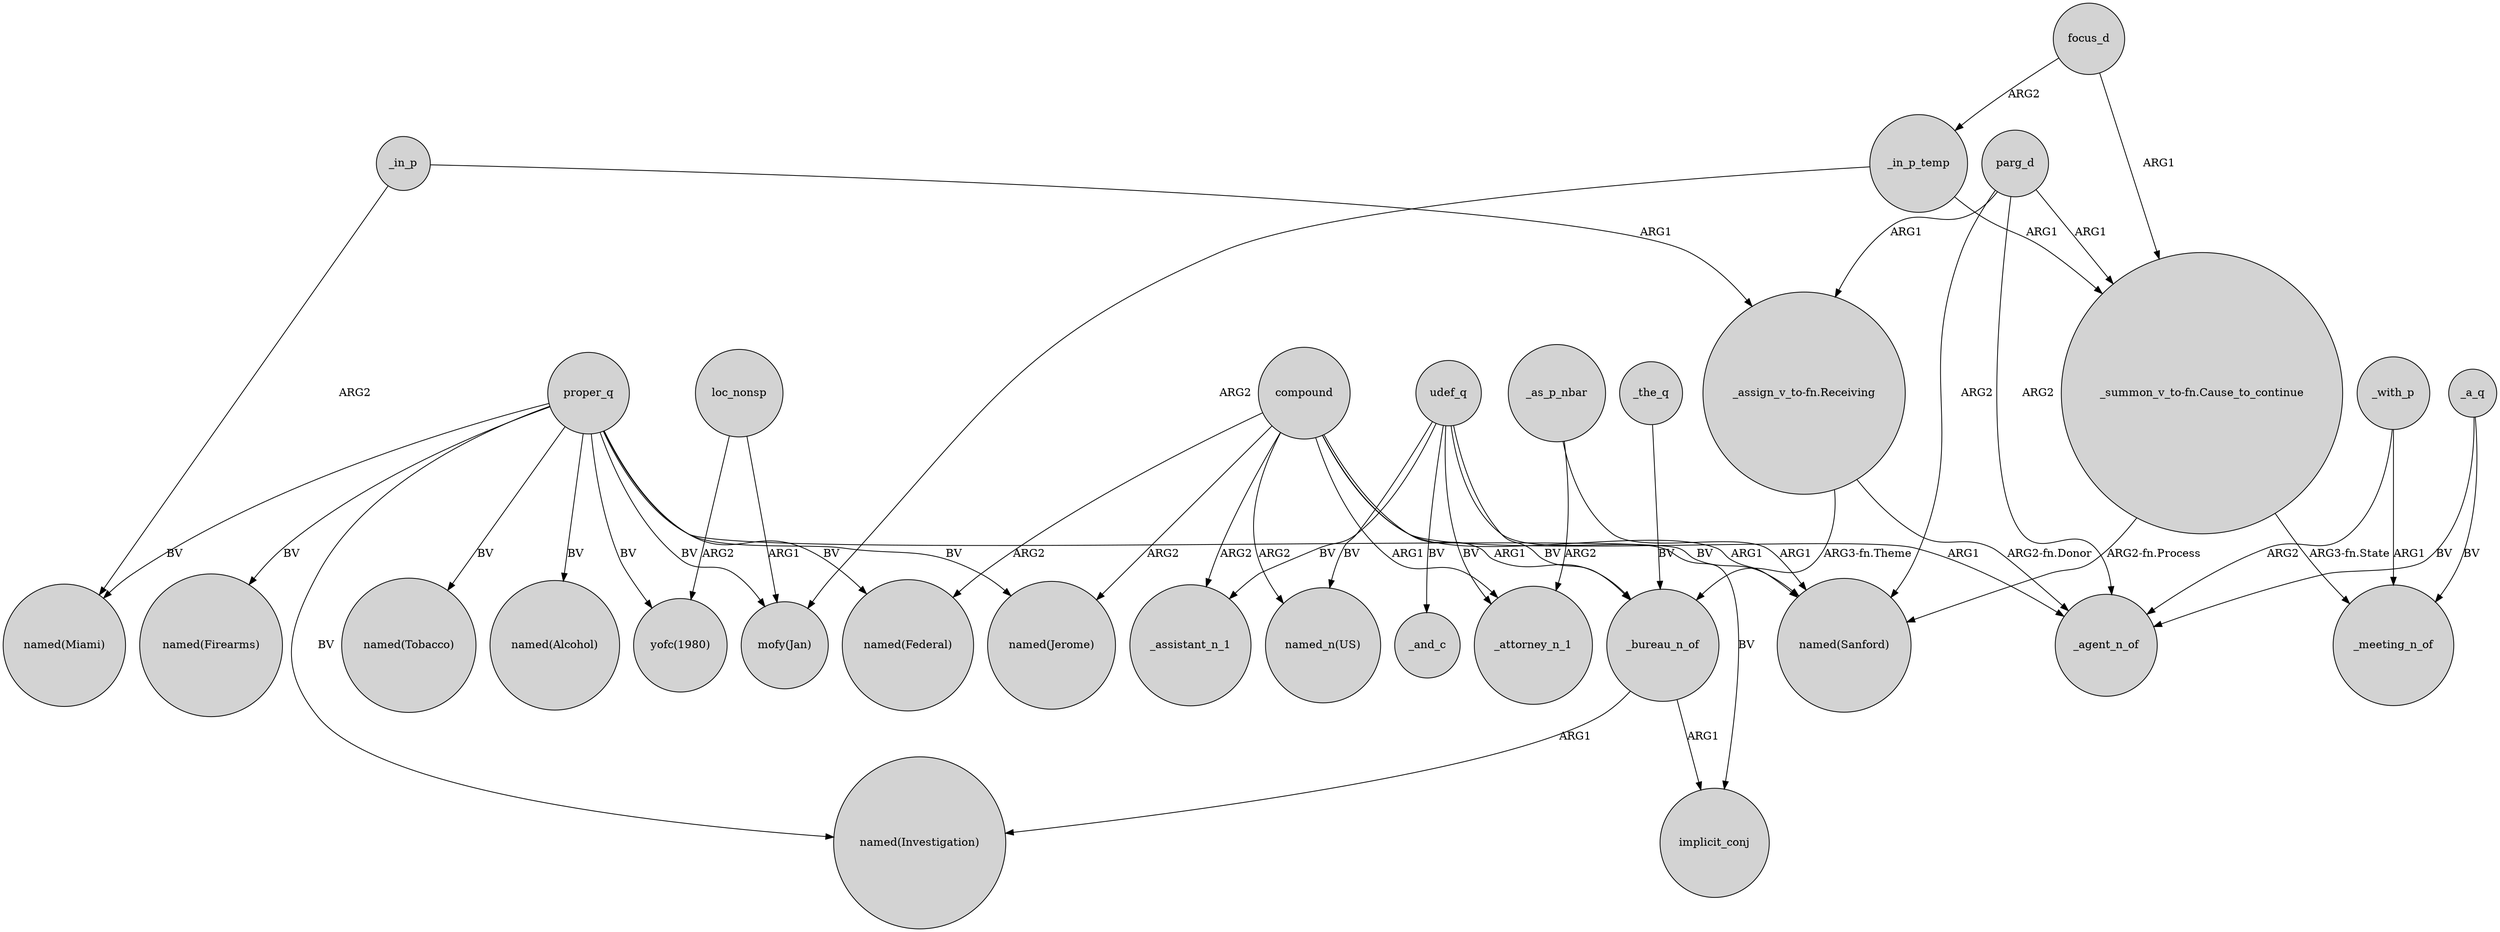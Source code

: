 digraph {
	node [shape=circle style=filled]
	proper_q -> "yofc(1980)" [label=BV]
	proper_q -> "named(Investigation)" [label=BV]
	proper_q -> "named(Miami)" [label=BV]
	"_assign_v_to-fn.Receiving" -> _bureau_n_of [label="ARG3-fn.Theme"]
	"_summon_v_to-fn.Cause_to_continue" -> _meeting_n_of [label="ARG3-fn.State"]
	proper_q -> "mofy(Jan)" [label=BV]
	focus_d -> "_summon_v_to-fn.Cause_to_continue" [label=ARG1]
	_as_p_nbar -> "named(Sanford)" [label=ARG1]
	_with_p -> _meeting_n_of [label=ARG1]
	"_summon_v_to-fn.Cause_to_continue" -> "named(Sanford)" [label="ARG2-fn.Process"]
	_the_q -> _bureau_n_of [label=BV]
	"_assign_v_to-fn.Receiving" -> _agent_n_of [label="ARG2-fn.Donor"]
	proper_q -> "named(Jerome)" [label=BV]
	compound -> _attorney_n_1 [label=ARG1]
	compound -> "named(Federal)" [label=ARG2]
	_bureau_n_of -> implicit_conj [label=ARG1]
	_a_q -> _agent_n_of [label=BV]
	compound -> _bureau_n_of [label=ARG1]
	udef_q -> _and_c [label=BV]
	proper_q -> "named(Federal)" [label=BV]
	proper_q -> "named(Tobacco)" [label=BV]
	parg_d -> _agent_n_of [label=ARG2]
	_as_p_nbar -> _attorney_n_1 [label=ARG2]
	_a_q -> _meeting_n_of [label=BV]
	_in_p -> "named(Miami)" [label=ARG2]
	compound -> "named(Jerome)" [label=ARG2]
	_in_p_temp -> "_summon_v_to-fn.Cause_to_continue" [label=ARG1]
	compound -> "named(Sanford)" [label=ARG1]
	parg_d -> "named(Sanford)" [label=ARG2]
	compound -> _agent_n_of [label=ARG1]
	udef_q -> _assistant_n_1 [label=BV]
	focus_d -> _in_p_temp [label=ARG2]
	proper_q -> "named(Sanford)" [label=BV]
	compound -> _assistant_n_1 [label=ARG2]
	parg_d -> "_assign_v_to-fn.Receiving" [label=ARG1]
	udef_q -> _bureau_n_of [label=BV]
	udef_q -> _attorney_n_1 [label=BV]
	parg_d -> "_summon_v_to-fn.Cause_to_continue" [label=ARG1]
	_bureau_n_of -> "named(Investigation)" [label=ARG1]
	_in_p_temp -> "mofy(Jan)" [label=ARG2]
	loc_nonsp -> "yofc(1980)" [label=ARG2]
	proper_q -> "named(Alcohol)" [label=BV]
	_with_p -> _agent_n_of [label=ARG2]
	compound -> "named_n(US)" [label=ARG2]
	udef_q -> implicit_conj [label=BV]
	udef_q -> "named_n(US)" [label=BV]
	_in_p -> "_assign_v_to-fn.Receiving" [label=ARG1]
	loc_nonsp -> "mofy(Jan)" [label=ARG1]
	proper_q -> "named(Firearms)" [label=BV]
}
